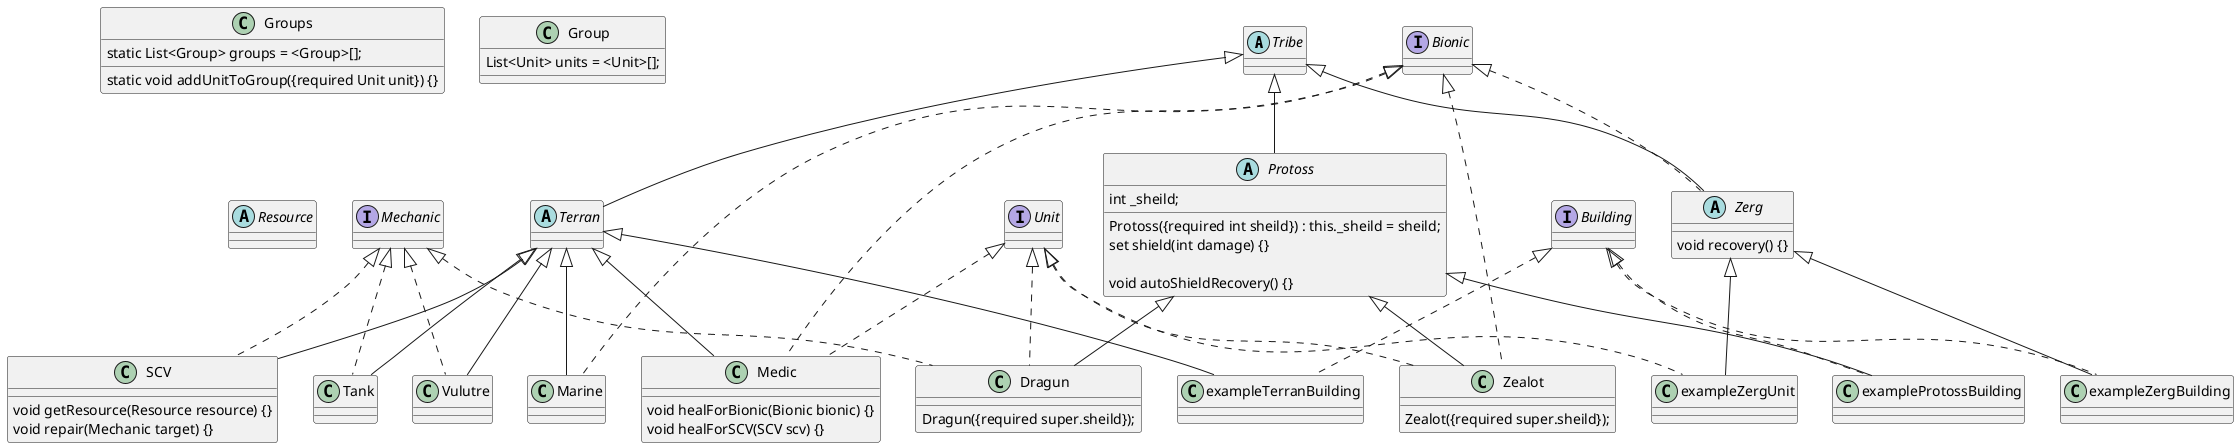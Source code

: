 @startuml

' abstract는 extends만 가능하며, 멤버로 필드, 메소드, 프로퍼티를 가질 수 있다.
' interface는 impl만 가능하며, 멤버로 메소드만 가질 수 있다.



abstract Tribe {
}

class Groups {
  static List<Group> groups = <Group>[];
  static void addUnitToGroup({required Unit unit}) {}
}


class Group {
  List<Unit> units = <Unit>[];
}


abstract class Terran extends Tribe {}

abstract class Protoss extends Tribe {
  Protoss({required int sheild}) : this._sheild = sheild;

  int _sheild;

' shield를 외부에서 접근하여 건드리게되면 setter body부분 통해서 autoShieldRecovery 실행
  set shield(int damage) {}

  void autoShieldRecovery() {} 
}

abstract class Zerg extends Tribe implements Bionic {
  void recovery() {} 
}

interface Bionic {} 

interface Mechanic {} 

class SCV extends Terran implements Mechanic {
  void getResource(Resource resource) {}
  void repair(Mechanic target) {} 
}

class Tank extends Terran implements Mechanic {}

class Vulutre extends Terran implements Mechanic {}

interface Unit {}

interface Building {}

class Marine extends Terran implements Bionic {}

class Medic extends Terran implements Bionic, Unit {
    '  if (bionic is Building) return;
    void healForBionic(Bionic bionic) {} 
    void healForSCV(SCV scv) {}
}

class Zealot extends Protoss implements Unit, Bionic {
  Zealot({required super.sheild});
}
class Dragun extends Protoss implements Unit, Mechanic {
  Dragun({required super.sheild});
}

class exampleZergUnit extends Zerg implements Unit {}
class exampleZergBuilding extends Zerg implements Building {}

class exampleTerranBuilding extends Terran implements Building {}
class exampleProtossBuilding extends Protoss implements Building {}



abstract class Resource {}


@enduml